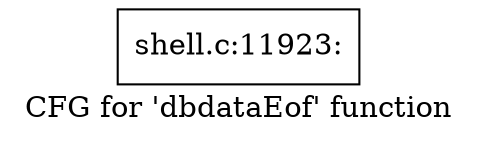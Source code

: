 digraph "CFG for 'dbdataEof' function" {
	label="CFG for 'dbdataEof' function";

	Node0x560276a6fab0 [shape=record,label="{shell.c:11923:}"];
}
